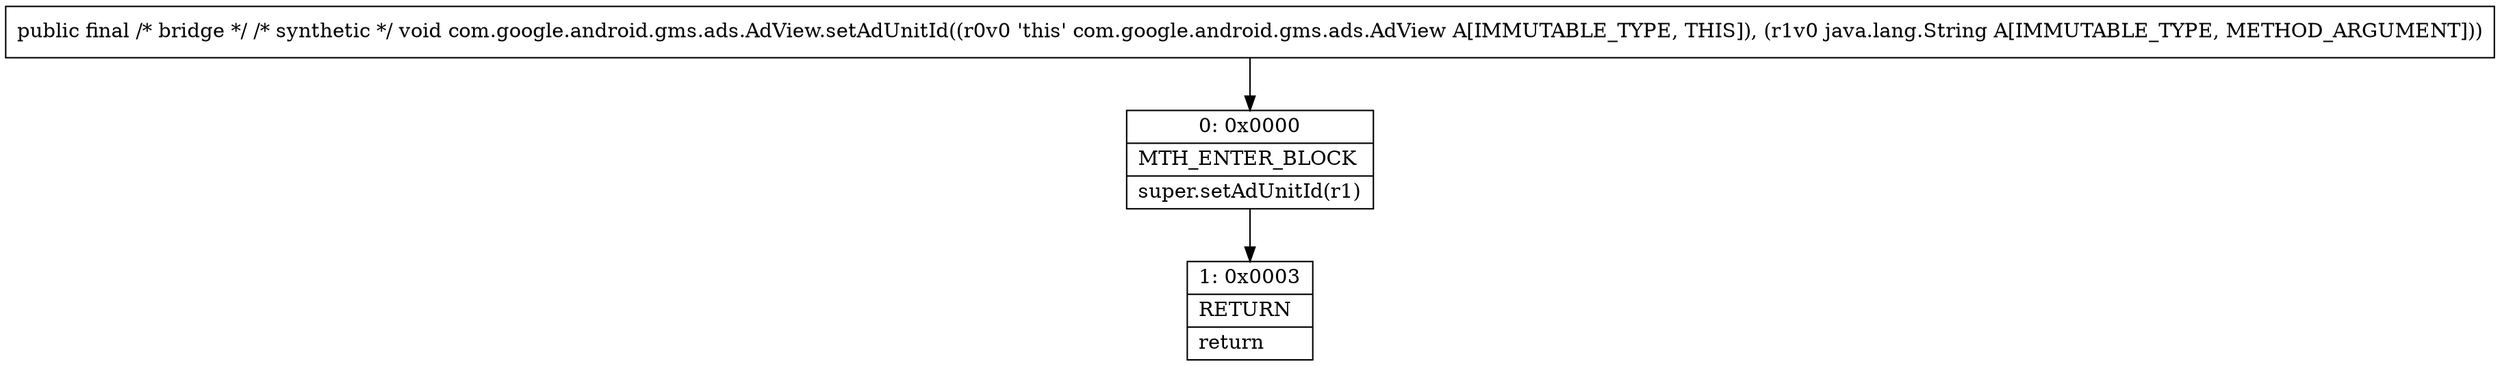 digraph "CFG forcom.google.android.gms.ads.AdView.setAdUnitId(Ljava\/lang\/String;)V" {
Node_0 [shape=record,label="{0\:\ 0x0000|MTH_ENTER_BLOCK\l|super.setAdUnitId(r1)\l}"];
Node_1 [shape=record,label="{1\:\ 0x0003|RETURN\l|return\l}"];
MethodNode[shape=record,label="{public final \/* bridge *\/ \/* synthetic *\/ void com.google.android.gms.ads.AdView.setAdUnitId((r0v0 'this' com.google.android.gms.ads.AdView A[IMMUTABLE_TYPE, THIS]), (r1v0 java.lang.String A[IMMUTABLE_TYPE, METHOD_ARGUMENT])) }"];
MethodNode -> Node_0;
Node_0 -> Node_1;
}

